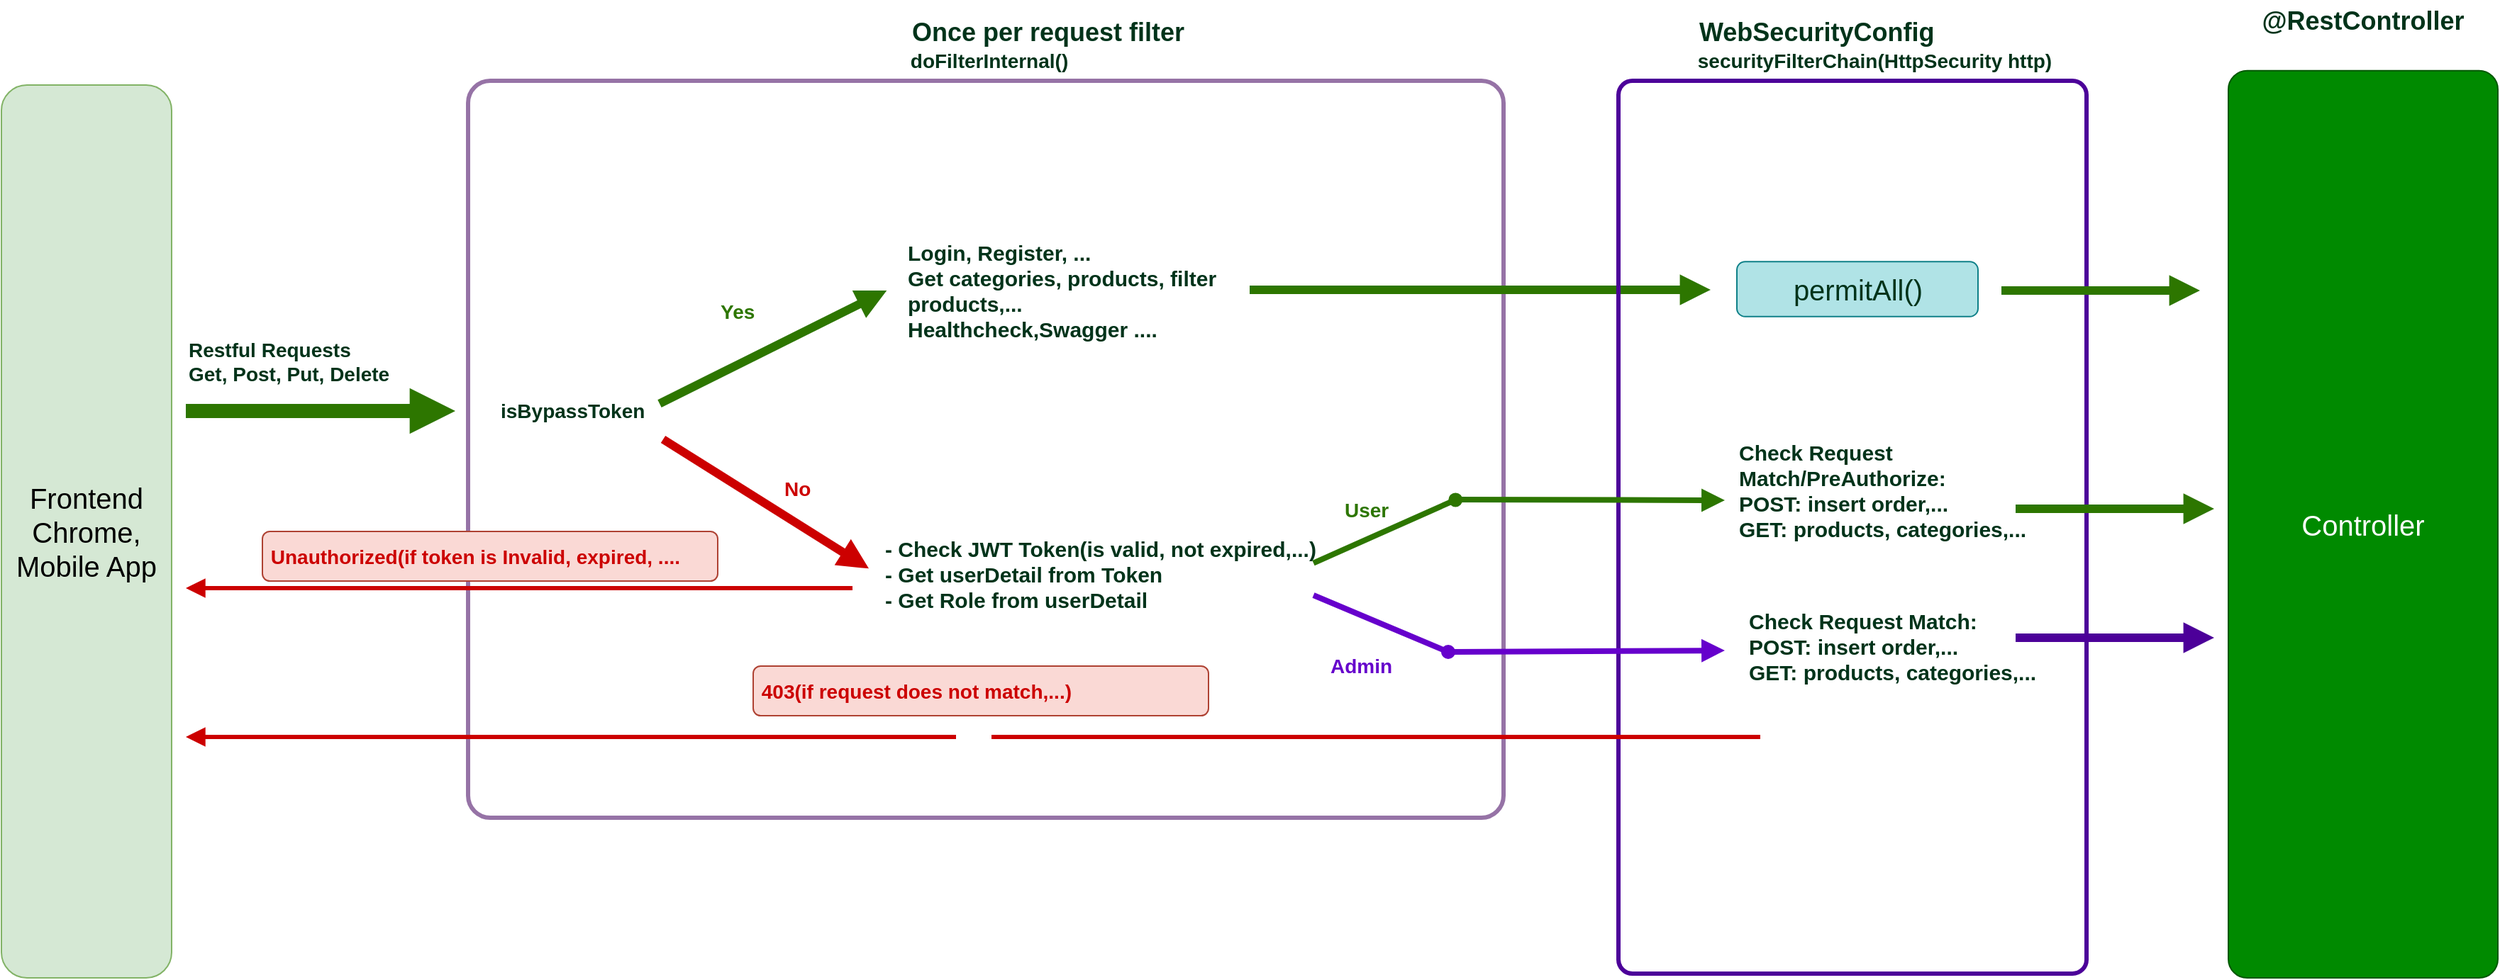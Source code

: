 <mxfile version="22.1.3" type="google">
  <diagram name="Page-1" id="UpQfXl-DkcGahVSdvex6">
    <mxGraphModel grid="1" page="1" gridSize="10" guides="1" tooltips="1" connect="1" arrows="1" fold="1" pageScale="1" pageWidth="3300" pageHeight="2339" background="#ffffff" math="0" shadow="0">
      <root>
        <mxCell id="0" />
        <mxCell id="1" parent="0" />
        <mxCell id="6uDZv4sGKnMwtpJIftTi-2" value="&lt;font style=&quot;font-size: 20px;&quot;&gt;Frontend&lt;br&gt;Chrome,&lt;br&gt;Mobile App&lt;br&gt;&lt;/font&gt;" style="rounded=1;whiteSpace=wrap;html=1;fillColor=#d5e8d4;strokeColor=#82b366;" vertex="1" parent="1">
          <mxGeometry x="330" y="250" width="120" height="630" as="geometry" />
        </mxCell>
        <mxCell id="6uDZv4sGKnMwtpJIftTi-14" value="" style="endArrow=block;html=1;rounded=0;fillColor=#60a917;strokeColor=#2D7600;strokeWidth=10;endFill=1;" edge="1" parent="1">
          <mxGeometry width="50" height="50" relative="1" as="geometry">
            <mxPoint x="460" y="480" as="sourcePoint" />
            <mxPoint x="650" y="480" as="targetPoint" />
          </mxGeometry>
        </mxCell>
        <mxCell id="4RIrmKNSk8DNVuc5E2D_-2" value="&lt;font color=&quot;#00331a&quot; style=&quot;font-size: 14px;&quot;&gt;Restful Requests&lt;br&gt;Get, Post, Put, Delete&lt;br&gt;&lt;/font&gt;" style="rounded=1;whiteSpace=wrap;html=1;fillColor=none;fontColor=#ffffff;strokeColor=none;fontStyle=1;fontSize=14;align=left;" vertex="1" parent="1">
          <mxGeometry x="460" y="420" width="170" height="50" as="geometry" />
        </mxCell>
        <mxCell id="4RIrmKNSk8DNVuc5E2D_-3" value="&amp;nbsp; &amp;nbsp; &amp;nbsp; &amp;nbsp;&amp;nbsp;" style="rounded=1;whiteSpace=wrap;html=1;fillColor=none;strokeColor=#9673a6;arcSize=3;strokeWidth=3;" vertex="1" parent="1">
          <mxGeometry x="659" y="247" width="730" height="520" as="geometry" />
        </mxCell>
        <mxCell id="4RIrmKNSk8DNVuc5E2D_-4" value="&lt;font color=&quot;#00331a&quot; style=&quot;&quot;&gt;&lt;font style=&quot;font-size: 18px;&quot;&gt;&amp;nbsp;Once per request filter&lt;br&gt;&lt;/font&gt;&amp;nbsp;doFilterInternal()&lt;br&gt;&lt;/font&gt;" style="rounded=1;whiteSpace=wrap;html=1;fillColor=none;fontColor=#ffffff;strokeColor=none;fontStyle=1;fontSize=14;align=left;" vertex="1" parent="1">
          <mxGeometry x="965" y="197" width="230" height="50" as="geometry" />
        </mxCell>
        <mxCell id="4RIrmKNSk8DNVuc5E2D_-5" value="" style="endArrow=block;html=1;rounded=0;fillColor=#60a917;strokeColor=#2D7600;strokeWidth=6;endFill=1;entryX=0.744;entryY=0.292;entryDx=0;entryDy=0;entryPerimeter=0;" edge="1" parent="1">
          <mxGeometry width="50" height="50" relative="1" as="geometry">
            <mxPoint x="794" y="474.84" as="sourcePoint" />
            <mxPoint x="954.16" y="395" as="targetPoint" />
          </mxGeometry>
        </mxCell>
        <mxCell id="4RIrmKNSk8DNVuc5E2D_-6" value="&lt;font color=&quot;#00331a&quot; style=&quot;font-size: 14px;&quot;&gt;isBypassToken&lt;br&gt;&lt;/font&gt;" style="rounded=1;whiteSpace=wrap;html=1;fillColor=none;fontColor=#ffffff;strokeColor=none;fontStyle=1;fontSize=14;align=left;" vertex="1" parent="1">
          <mxGeometry x="680" y="454.84" width="170" height="50" as="geometry" />
        </mxCell>
        <mxCell id="4RIrmKNSk8DNVuc5E2D_-11" value="" style="endArrow=block;html=1;rounded=0;fillColor=#60a917;strokeColor=#CC0000;strokeWidth=6;endFill=1;" edge="1" parent="1">
          <mxGeometry width="50" height="50" relative="1" as="geometry">
            <mxPoint x="796.5" y="500" as="sourcePoint" />
            <mxPoint x="941.5" y="591.16" as="targetPoint" />
          </mxGeometry>
        </mxCell>
        <mxCell id="4RIrmKNSk8DNVuc5E2D_-12" value="&lt;font style=&quot;font-size: 14px;&quot;&gt;&lt;font color=&quot;#2d7600&quot;&gt;Yes&lt;/font&gt;&lt;br&gt;&lt;/font&gt;" style="rounded=1;whiteSpace=wrap;html=1;fillColor=none;fontColor=#ffffff;strokeColor=none;fontStyle=1;fontSize=14;align=left;" vertex="1" parent="1">
          <mxGeometry x="835" y="395" width="40" height="30" as="geometry" />
        </mxCell>
        <mxCell id="4RIrmKNSk8DNVuc5E2D_-13" value="&lt;font style=&quot;font-size: 14px;&quot;&gt;&lt;font color=&quot;#cc0000&quot;&gt;No&lt;/font&gt;&lt;br&gt;&lt;/font&gt;" style="rounded=1;whiteSpace=wrap;html=1;fillColor=none;fontColor=#ffffff;strokeColor=none;fontStyle=1;fontSize=14;align=left;" vertex="1" parent="1">
          <mxGeometry x="880" y="520" width="40" height="30" as="geometry" />
        </mxCell>
        <mxCell id="4RIrmKNSk8DNVuc5E2D_-14" value="&lt;font color=&quot;#00331a&quot; style=&quot;font-size: 15px;&quot;&gt;Login, Register, ...&lt;br&gt;Get categories, products, filter products,...&lt;br&gt;Healthcheck,Swagger ....&lt;br style=&quot;font-size: 13px;&quot;&gt;&lt;/font&gt;" style="rounded=1;whiteSpace=wrap;html=1;fillColor=none;fontColor=#ffffff;strokeColor=none;align=left;fontSize=13;fontStyle=1" vertex="1" parent="1">
          <mxGeometry x="966.5" y="365" width="233.5" height="60" as="geometry" />
        </mxCell>
        <mxCell id="4RIrmKNSk8DNVuc5E2D_-16" value="&lt;font style=&quot;font-size: 20px;&quot;&gt;Controller&lt;/font&gt;" style="rounded=1;whiteSpace=wrap;html=1;fillColor=#008a00;fontColor=#ffffff;strokeColor=#005700;arcSize=7;" vertex="1" parent="1">
          <mxGeometry x="1900" y="239.84" width="190" height="640.16" as="geometry" />
        </mxCell>
        <mxCell id="4RIrmKNSk8DNVuc5E2D_-17" value="&lt;font color=&quot;#00331a&quot; style=&quot;font-size: 18px;&quot;&gt;@RestController&lt;/font&gt;" style="rounded=1;whiteSpace=wrap;html=1;fillColor=none;fontColor=#ffffff;strokeColor=none;fontStyle=1;fontSize=14;" vertex="1" parent="1">
          <mxGeometry x="1945" y="190" width="100" height="30" as="geometry" />
        </mxCell>
        <mxCell id="4RIrmKNSk8DNVuc5E2D_-18" value="" style="endArrow=block;html=1;rounded=0;fillColor=#60a917;strokeColor=#2D7600;strokeWidth=6;endFill=1;" edge="1" parent="1">
          <mxGeometry width="50" height="50" relative="1" as="geometry">
            <mxPoint x="1210" y="394.5" as="sourcePoint" />
            <mxPoint x="1535" y="394.5" as="targetPoint" />
          </mxGeometry>
        </mxCell>
        <mxCell id="4RIrmKNSk8DNVuc5E2D_-19" value="&lt;font color=&quot;#00331a&quot; style=&quot;font-size: 15px;&quot;&gt;- Check JWT Token(is valid, not expired,...)&lt;br&gt;- Get userDetail from Token&lt;br&gt;- Get Role from userDetail&lt;br style=&quot;font-size: 13px;&quot;&gt;&lt;/font&gt;" style="rounded=1;whiteSpace=wrap;html=1;fillColor=none;fontColor=#ffffff;strokeColor=none;align=left;fontSize=13;fontStyle=1" vertex="1" parent="1">
          <mxGeometry x="951" y="565" width="315" height="60" as="geometry" />
        </mxCell>
        <mxCell id="4RIrmKNSk8DNVuc5E2D_-20" value="" style="endArrow=block;html=1;rounded=0;fillColor=#60a917;strokeColor=#CC0000;strokeWidth=3;endFill=1;" edge="1" parent="1">
          <mxGeometry width="50" height="50" relative="1" as="geometry">
            <mxPoint x="930" y="605" as="sourcePoint" />
            <mxPoint x="460" y="605" as="targetPoint" />
          </mxGeometry>
        </mxCell>
        <mxCell id="4RIrmKNSk8DNVuc5E2D_-21" value="&lt;font style=&quot;font-size: 14px;&quot;&gt;&lt;font color=&quot;#cc0000&quot;&gt;&amp;nbsp;Unauthorized(if token is Invalid, expired, ....&lt;/font&gt;&lt;br&gt;&lt;/font&gt;" style="rounded=1;whiteSpace=wrap;html=1;fillColor=#fad9d5;strokeColor=#ae4132;fontStyle=1;fontSize=14;align=left;" vertex="1" parent="1">
          <mxGeometry x="514" y="565" width="321" height="35" as="geometry" />
        </mxCell>
        <mxCell id="4RIrmKNSk8DNVuc5E2D_-23" value="" style="endArrow=oval;html=1;rounded=0;fillColor=#60a917;strokeColor=#2D7600;strokeWidth=4;endFill=1;entryX=0.657;entryY=0.476;entryDx=0;entryDy=0;entryPerimeter=0;" edge="1" parent="1">
          <mxGeometry width="50" height="50" relative="1" as="geometry">
            <mxPoint x="1255" y="587.31" as="sourcePoint" />
            <mxPoint x="1355.14" y="542.69" as="targetPoint" />
          </mxGeometry>
        </mxCell>
        <mxCell id="4RIrmKNSk8DNVuc5E2D_-24" value="" style="endArrow=oval;html=1;rounded=0;fillColor=#60a917;strokeColor=#6600CC;strokeWidth=4;endFill=1;" edge="1" parent="1">
          <mxGeometry width="50" height="50" relative="1" as="geometry">
            <mxPoint x="1255" y="610" as="sourcePoint" />
            <mxPoint x="1350" y="650" as="targetPoint" />
          </mxGeometry>
        </mxCell>
        <mxCell id="4RIrmKNSk8DNVuc5E2D_-25" value="&lt;font style=&quot;font-size: 14px;&quot;&gt;&lt;font color=&quot;#2d7600&quot;&gt;User&lt;/font&gt;&lt;br&gt;&lt;/font&gt;" style="rounded=1;whiteSpace=wrap;html=1;fillColor=none;fontColor=#ffffff;strokeColor=none;fontStyle=1;fontSize=14;align=left;" vertex="1" parent="1">
          <mxGeometry x="1275" y="535" width="40" height="30" as="geometry" />
        </mxCell>
        <mxCell id="4RIrmKNSk8DNVuc5E2D_-26" value="&lt;font style=&quot;font-size: 14px;&quot;&gt;&lt;font color=&quot;#6600cc&quot;&gt;Admin&lt;/font&gt;&lt;br&gt;&lt;/font&gt;" style="rounded=1;whiteSpace=wrap;html=1;fillColor=none;fontColor=#ffffff;strokeColor=none;fontStyle=1;fontSize=14;align=left;" vertex="1" parent="1">
          <mxGeometry x="1265" y="640" width="50" height="40" as="geometry" />
        </mxCell>
        <mxCell id="4RIrmKNSk8DNVuc5E2D_-27" value="&amp;nbsp;" style="rounded=1;whiteSpace=wrap;html=1;fillColor=none;strokeColor=#4C0099;arcSize=3;strokeWidth=3;" vertex="1" parent="1">
          <mxGeometry x="1470" y="247" width="330" height="630" as="geometry" />
        </mxCell>
        <mxCell id="4RIrmKNSk8DNVuc5E2D_-28" value="&lt;font color=&quot;#00331a&quot; style=&quot;&quot;&gt;&lt;font style=&quot;font-size: 18px;&quot;&gt;&amp;nbsp;WebSecurityConfig&lt;br&gt;&lt;/font&gt;&amp;nbsp;securityFilterChain(HttpSecurity http)&lt;br&gt;&lt;/font&gt;" style="rounded=1;whiteSpace=wrap;html=1;fillColor=none;fontColor=#ffffff;strokeColor=none;fontStyle=1;fontSize=14;align=left;" vertex="1" parent="1">
          <mxGeometry x="1520" y="197" width="300" height="50" as="geometry" />
        </mxCell>
        <mxCell id="4RIrmKNSk8DNVuc5E2D_-29" value="" style="endArrow=block;html=1;rounded=0;fillColor=#60a917;strokeColor=#2D7600;strokeWidth=4;endFill=1;" edge="1" parent="1">
          <mxGeometry width="50" height="50" relative="1" as="geometry">
            <mxPoint x="1354" y="542.5" as="sourcePoint" />
            <mxPoint x="1545" y="543" as="targetPoint" />
          </mxGeometry>
        </mxCell>
        <mxCell id="4RIrmKNSk8DNVuc5E2D_-30" value="" style="endArrow=block;html=1;rounded=0;fillColor=#60a917;strokeColor=#6600CC;strokeWidth=4;endFill=1;" edge="1" parent="1">
          <mxGeometry width="50" height="50" relative="1" as="geometry">
            <mxPoint x="1352" y="650" as="sourcePoint" />
            <mxPoint x="1545" y="649" as="targetPoint" />
          </mxGeometry>
        </mxCell>
        <mxCell id="4RIrmKNSk8DNVuc5E2D_-32" value="&lt;font color=&quot;#00331a&quot; style=&quot;font-size: 15px;&quot;&gt;Check Request Match/PreAuthorize:&lt;br&gt;POST: insert order,...&lt;br&gt;GET: products, categories,...&lt;br&gt;&lt;br style=&quot;font-size: 13px;&quot;&gt;&lt;/font&gt;" style="rounded=1;whiteSpace=wrap;html=1;fillColor=none;fontColor=#ffffff;strokeColor=none;align=left;fontSize=13;fontStyle=1" vertex="1" parent="1">
          <mxGeometry x="1553.25" y="500" width="256.75" height="90" as="geometry" />
        </mxCell>
        <mxCell id="4RIrmKNSk8DNVuc5E2D_-33" value="&lt;font style=&quot;font-size: 20px;&quot;&gt;permitAll()&lt;/font&gt;" style="rounded=1;whiteSpace=wrap;html=1;fillColor=#b0e3e6;strokeColor=#0e8088;fontColor=#00331A;" vertex="1" parent="1">
          <mxGeometry x="1553.5" y="374.63" width="170" height="38.75" as="geometry" />
        </mxCell>
        <mxCell id="4RIrmKNSk8DNVuc5E2D_-34" value="&lt;font color=&quot;#00331a&quot; style=&quot;font-size: 15px;&quot;&gt;Check Request Match:&lt;br&gt;POST: insert order,...&lt;br&gt;GET: products, categories,...&lt;br&gt;&lt;br style=&quot;font-size: 13px;&quot;&gt;&lt;/font&gt;" style="rounded=1;whiteSpace=wrap;html=1;fillColor=none;fontColor=#ffffff;strokeColor=none;align=left;fontSize=13;fontStyle=1" vertex="1" parent="1">
          <mxGeometry x="1560" y="625" width="233.5" height="60" as="geometry" />
        </mxCell>
        <mxCell id="4RIrmKNSk8DNVuc5E2D_-35" value="" style="endArrow=block;html=1;rounded=0;fillColor=#60a917;strokeColor=#2D7600;strokeWidth=6;endFill=1;" edge="1" parent="1">
          <mxGeometry width="50" height="50" relative="1" as="geometry">
            <mxPoint x="1740" y="395" as="sourcePoint" />
            <mxPoint x="1880" y="395" as="targetPoint" />
          </mxGeometry>
        </mxCell>
        <mxCell id="4RIrmKNSk8DNVuc5E2D_-36" value="&amp;nbsp; &amp;nbsp; &amp;nbsp; &amp;nbsp;&amp;nbsp;" style="endArrow=block;html=1;rounded=0;fillColor=#60a917;strokeColor=#CC0000;strokeWidth=3;endFill=1;" edge="1" parent="1">
          <mxGeometry width="50" height="50" relative="1" as="geometry">
            <mxPoint x="1570" y="710" as="sourcePoint" />
            <mxPoint x="460" y="710" as="targetPoint" />
          </mxGeometry>
        </mxCell>
        <mxCell id="4RIrmKNSk8DNVuc5E2D_-37" value="&lt;font style=&quot;font-size: 14px;&quot;&gt;&lt;font color=&quot;#cc0000&quot;&gt;&amp;nbsp;403(if request does not match,...)&lt;/font&gt;&lt;br&gt;&lt;/font&gt;" style="rounded=1;whiteSpace=wrap;html=1;fillColor=#fad9d5;strokeColor=#ae4132;fontStyle=1;fontSize=14;align=left;" vertex="1" parent="1">
          <mxGeometry x="860" y="660" width="321" height="35" as="geometry" />
        </mxCell>
        <mxCell id="4RIrmKNSk8DNVuc5E2D_-38" value="" style="endArrow=block;html=1;rounded=0;fillColor=#60a917;strokeColor=#2D7600;strokeWidth=6;endFill=1;" edge="1" parent="1">
          <mxGeometry width="50" height="50" relative="1" as="geometry">
            <mxPoint x="1750" y="549" as="sourcePoint" />
            <mxPoint x="1890" y="549" as="targetPoint" />
          </mxGeometry>
        </mxCell>
        <mxCell id="4RIrmKNSk8DNVuc5E2D_-39" value="" style="endArrow=block;html=1;rounded=0;fillColor=#60a917;strokeColor=#4C0099;strokeWidth=6;endFill=1;" edge="1" parent="1">
          <mxGeometry width="50" height="50" relative="1" as="geometry">
            <mxPoint x="1750" y="640" as="sourcePoint" />
            <mxPoint x="1890" y="640" as="targetPoint" />
          </mxGeometry>
        </mxCell>
      </root>
    </mxGraphModel>
  </diagram>
</mxfile>
